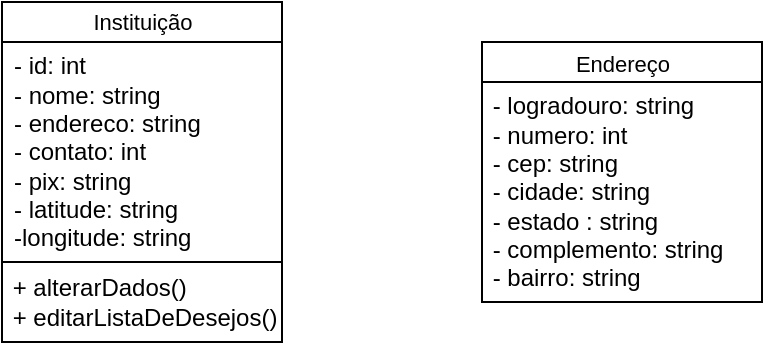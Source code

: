 <mxfile version="27.1.6">
  <diagram name="Página-1" id="L0kRFFkFSB0vXLAijCIg">
    <mxGraphModel dx="872" dy="473" grid="1" gridSize="10" guides="1" tooltips="1" connect="1" arrows="1" fold="1" page="1" pageScale="1" pageWidth="827" pageHeight="1169" math="0" shadow="0">
      <root>
        <mxCell id="0" />
        <mxCell id="1" parent="0" />
        <mxCell id="AKMHZ91cuPIHm8RDuLuj-7" value="" style="rounded=0;whiteSpace=wrap;html=1;" parent="1" vertex="1">
          <mxGeometry x="350" y="130" width="140" height="170" as="geometry" />
        </mxCell>
        <mxCell id="AKMHZ91cuPIHm8RDuLuj-8" value="" style="edgeStyle=none;orthogonalLoop=1;jettySize=auto;html=1;rounded=0;endArrow=none;startFill=0;" parent="1" edge="1">
          <mxGeometry width="100" relative="1" as="geometry">
            <mxPoint x="350" y="150" as="sourcePoint" />
            <mxPoint x="490" y="150" as="targetPoint" />
            <Array as="points" />
          </mxGeometry>
        </mxCell>
        <mxCell id="AKMHZ91cuPIHm8RDuLuj-9" value="Instituição" style="edgeLabel;html=1;align=center;verticalAlign=middle;resizable=0;points=[];" parent="AKMHZ91cuPIHm8RDuLuj-8" vertex="1" connectable="0">
          <mxGeometry x="-0.414" y="4" relative="1" as="geometry">
            <mxPoint x="29" y="-6" as="offset" />
          </mxGeometry>
        </mxCell>
        <mxCell id="AKMHZ91cuPIHm8RDuLuj-10" value="- id: int&lt;div&gt;- nome: string&lt;/div&gt;&lt;div&gt;- endereco: string&lt;/div&gt;&lt;div&gt;- contato: int&lt;/div&gt;&lt;div&gt;&lt;span style=&quot;background-color: transparent; color: light-dark(rgb(0, 0, 0), rgb(255, 255, 255));&quot;&gt;- pix: string&lt;/span&gt;&lt;/div&gt;&lt;div&gt;- latitude: string&lt;/div&gt;&lt;div&gt;-longitude: string&lt;/div&gt;" style="text;html=1;align=left;verticalAlign=middle;resizable=0;points=[];autosize=1;strokeColor=none;fillColor=none;labelPosition=center;verticalLabelPosition=middle;" parent="1" vertex="1">
          <mxGeometry x="354" y="150" width="120" height="110" as="geometry" />
        </mxCell>
        <mxCell id="3rcupkTBTuGzNdcc2sF0-2" value="" style="edgeStyle=none;orthogonalLoop=1;jettySize=auto;html=1;rounded=0;endArrow=none;startFill=0;" edge="1" parent="1">
          <mxGeometry width="100" relative="1" as="geometry">
            <mxPoint x="350" y="260" as="sourcePoint" />
            <mxPoint x="490" y="260" as="targetPoint" />
            <Array as="points" />
          </mxGeometry>
        </mxCell>
        <mxCell id="3rcupkTBTuGzNdcc2sF0-4" value="&amp;nbsp;+ alterarDados()&lt;div&gt;&amp;nbsp;+ editarListaDeDesejos()&lt;/div&gt;" style="text;html=1;align=left;verticalAlign=middle;resizable=0;points=[];autosize=1;strokeColor=none;fillColor=none;" vertex="1" parent="1">
          <mxGeometry x="350" y="260" width="160" height="40" as="geometry" />
        </mxCell>
        <mxCell id="3rcupkTBTuGzNdcc2sF0-5" value="" style="rounded=0;whiteSpace=wrap;html=1;" vertex="1" parent="1">
          <mxGeometry x="590" y="150" width="140" height="130" as="geometry" />
        </mxCell>
        <mxCell id="3rcupkTBTuGzNdcc2sF0-6" value="" style="edgeStyle=none;orthogonalLoop=1;jettySize=auto;html=1;rounded=0;endArrow=none;startFill=0;" edge="1" parent="1">
          <mxGeometry width="100" relative="1" as="geometry">
            <mxPoint x="590" y="170" as="sourcePoint" />
            <mxPoint x="730" y="170" as="targetPoint" />
            <Array as="points" />
          </mxGeometry>
        </mxCell>
        <mxCell id="3rcupkTBTuGzNdcc2sF0-8" value="Endereço" style="text;html=1;align=center;verticalAlign=middle;resizable=0;points=[];autosize=1;strokeColor=none;fillColor=none;fontSize=11;rotation=0;" vertex="1" parent="1">
          <mxGeometry x="625" y="146" width="70" height="30" as="geometry" />
        </mxCell>
        <mxCell id="3rcupkTBTuGzNdcc2sF0-10" value="&amp;nbsp;- logradouro: string&lt;div&gt;&amp;nbsp;- numero: int&lt;br&gt;&lt;div&gt;&lt;div&gt;&lt;div&gt;&amp;nbsp;- cep: string&lt;/div&gt;&lt;div&gt;&amp;nbsp;- cidade: string&lt;/div&gt;&lt;div&gt;&amp;nbsp;- estado : string&lt;/div&gt;&lt;div&gt;&amp;nbsp;- complemento: string&lt;/div&gt;&lt;div&gt;&amp;nbsp;- bairro: string&amp;nbsp;&lt;/div&gt;&lt;/div&gt;&lt;/div&gt;&lt;/div&gt;" style="text;html=1;align=left;verticalAlign=middle;resizable=0;points=[];autosize=1;strokeColor=none;fillColor=none;" vertex="1" parent="1">
          <mxGeometry x="590" y="170" width="140" height="110" as="geometry" />
        </mxCell>
      </root>
    </mxGraphModel>
  </diagram>
</mxfile>
